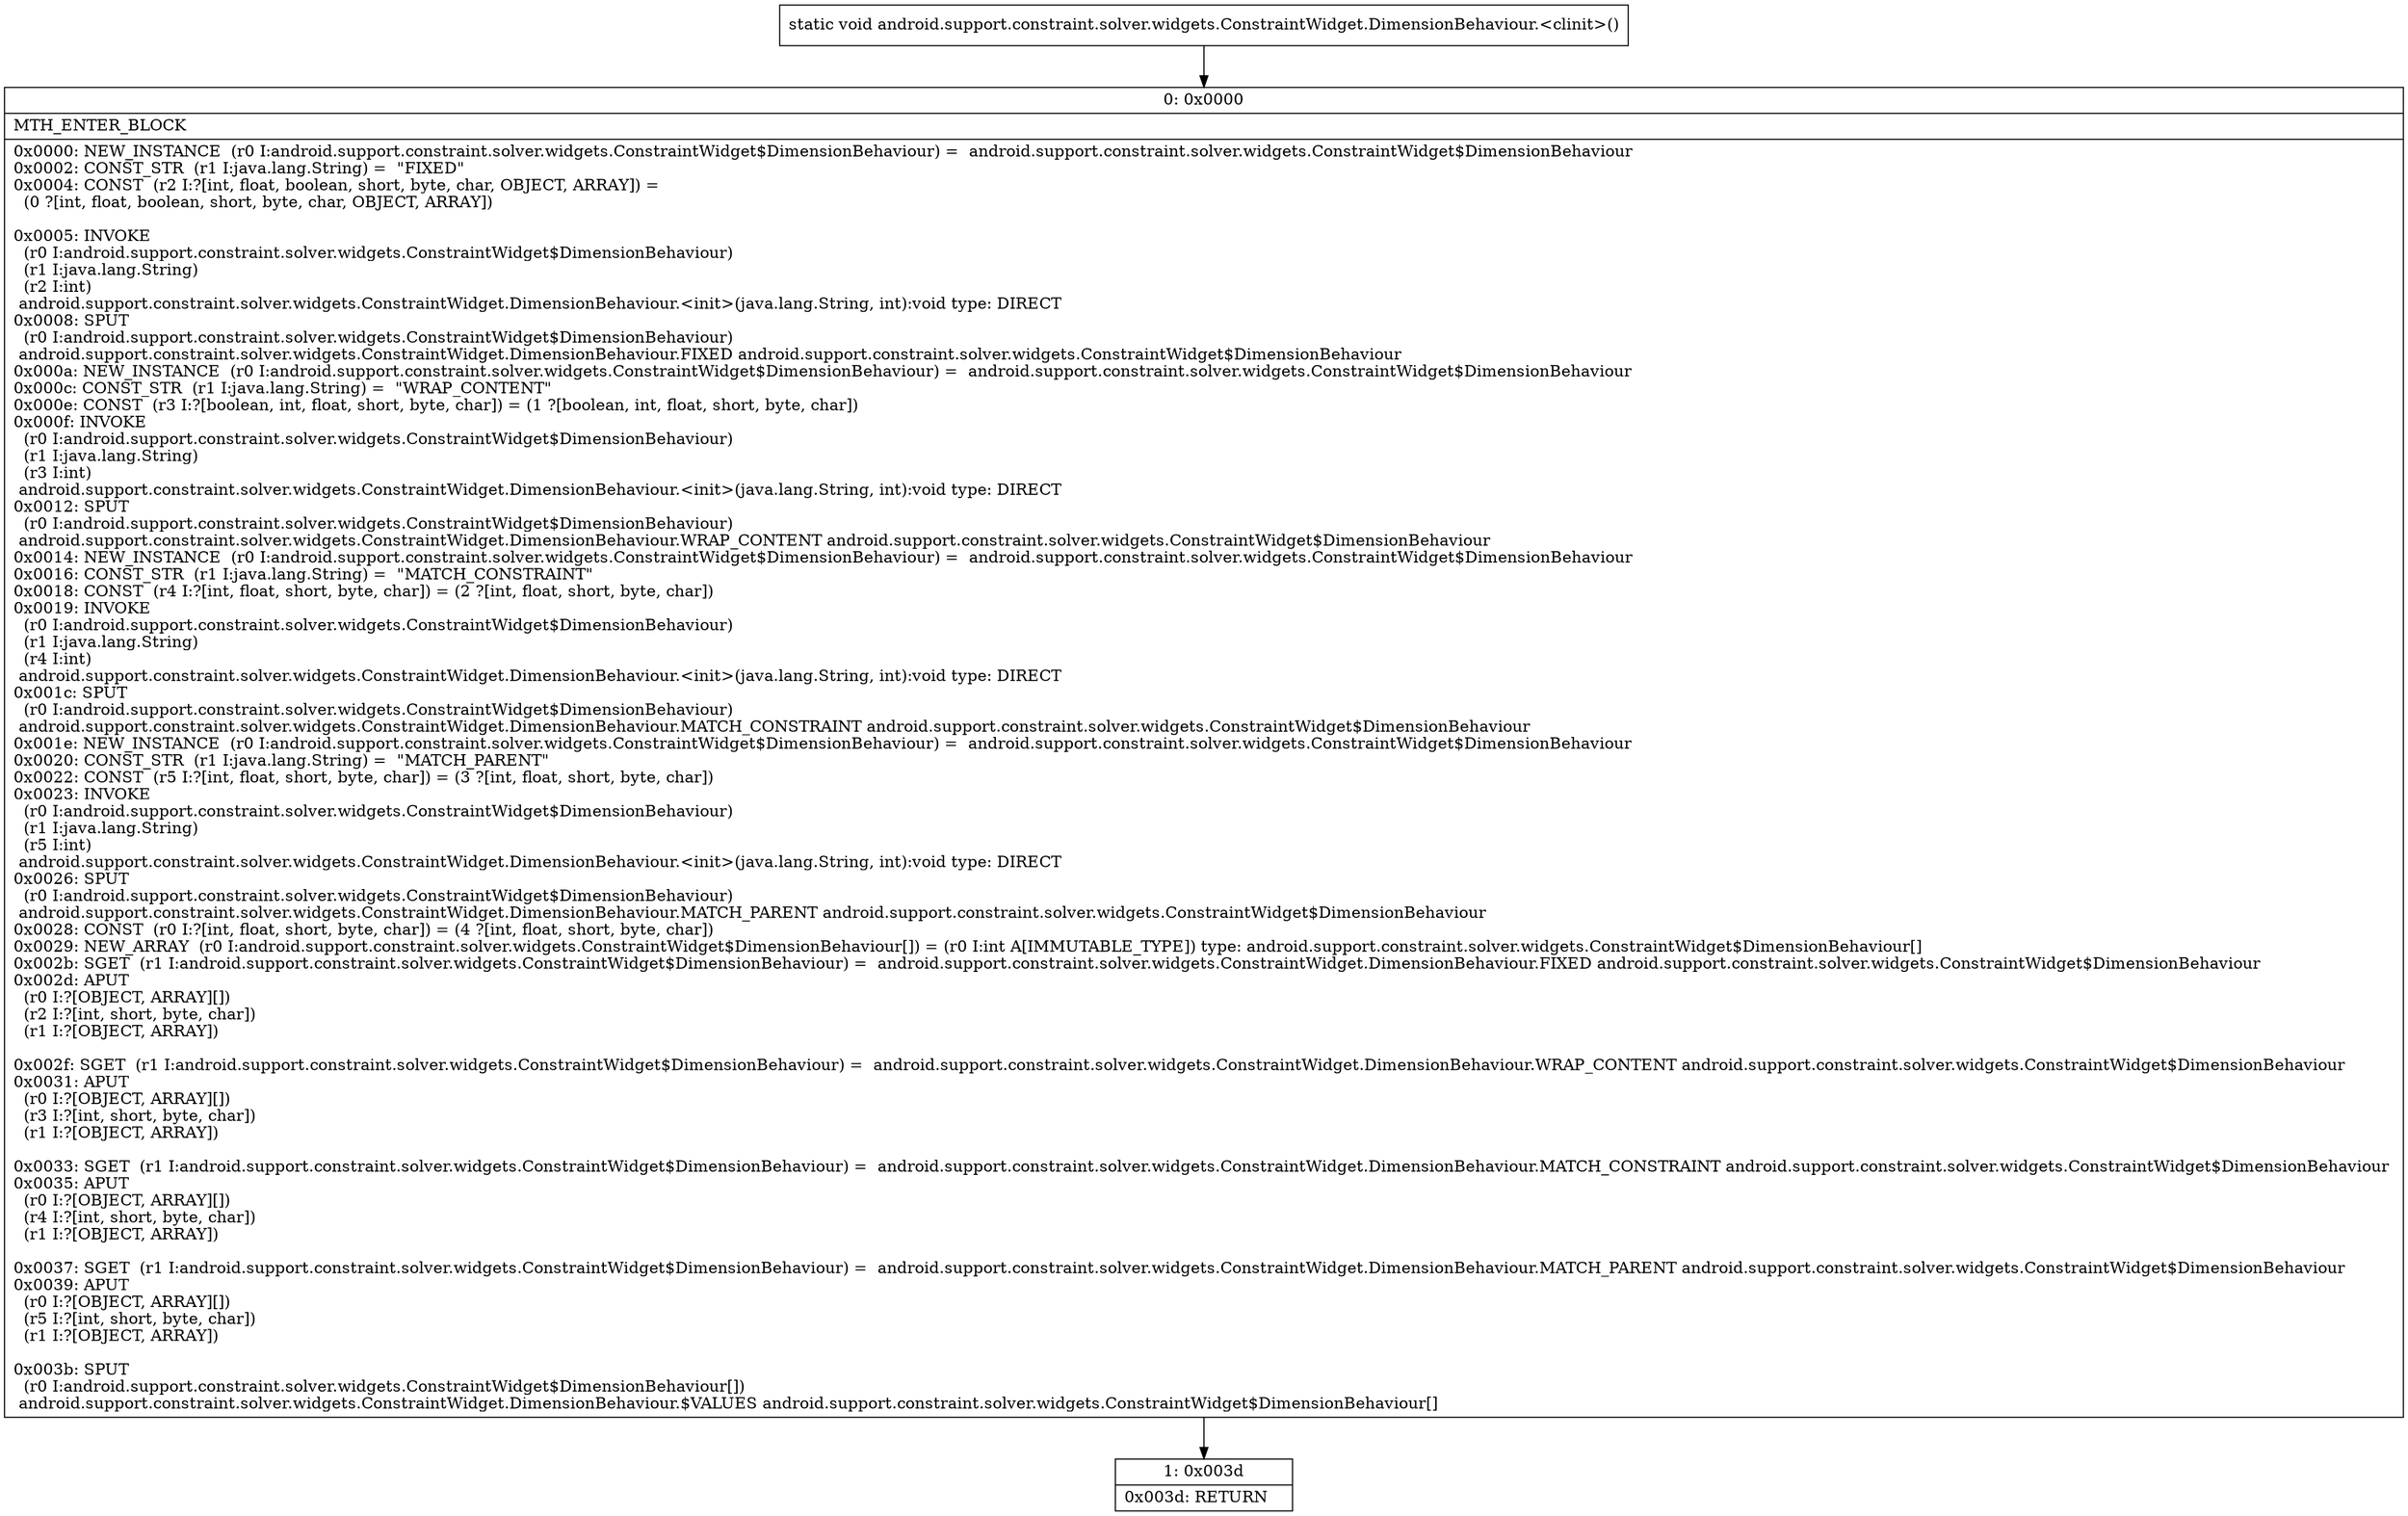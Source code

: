 digraph "CFG forandroid.support.constraint.solver.widgets.ConstraintWidget.DimensionBehaviour.\<clinit\>()V" {
Node_0 [shape=record,label="{0\:\ 0x0000|MTH_ENTER_BLOCK\l|0x0000: NEW_INSTANCE  (r0 I:android.support.constraint.solver.widgets.ConstraintWidget$DimensionBehaviour) =  android.support.constraint.solver.widgets.ConstraintWidget$DimensionBehaviour \l0x0002: CONST_STR  (r1 I:java.lang.String) =  \"FIXED\" \l0x0004: CONST  (r2 I:?[int, float, boolean, short, byte, char, OBJECT, ARRAY]) = \l  (0 ?[int, float, boolean, short, byte, char, OBJECT, ARRAY])\l \l0x0005: INVOKE  \l  (r0 I:android.support.constraint.solver.widgets.ConstraintWidget$DimensionBehaviour)\l  (r1 I:java.lang.String)\l  (r2 I:int)\l android.support.constraint.solver.widgets.ConstraintWidget.DimensionBehaviour.\<init\>(java.lang.String, int):void type: DIRECT \l0x0008: SPUT  \l  (r0 I:android.support.constraint.solver.widgets.ConstraintWidget$DimensionBehaviour)\l android.support.constraint.solver.widgets.ConstraintWidget.DimensionBehaviour.FIXED android.support.constraint.solver.widgets.ConstraintWidget$DimensionBehaviour \l0x000a: NEW_INSTANCE  (r0 I:android.support.constraint.solver.widgets.ConstraintWidget$DimensionBehaviour) =  android.support.constraint.solver.widgets.ConstraintWidget$DimensionBehaviour \l0x000c: CONST_STR  (r1 I:java.lang.String) =  \"WRAP_CONTENT\" \l0x000e: CONST  (r3 I:?[boolean, int, float, short, byte, char]) = (1 ?[boolean, int, float, short, byte, char]) \l0x000f: INVOKE  \l  (r0 I:android.support.constraint.solver.widgets.ConstraintWidget$DimensionBehaviour)\l  (r1 I:java.lang.String)\l  (r3 I:int)\l android.support.constraint.solver.widgets.ConstraintWidget.DimensionBehaviour.\<init\>(java.lang.String, int):void type: DIRECT \l0x0012: SPUT  \l  (r0 I:android.support.constraint.solver.widgets.ConstraintWidget$DimensionBehaviour)\l android.support.constraint.solver.widgets.ConstraintWidget.DimensionBehaviour.WRAP_CONTENT android.support.constraint.solver.widgets.ConstraintWidget$DimensionBehaviour \l0x0014: NEW_INSTANCE  (r0 I:android.support.constraint.solver.widgets.ConstraintWidget$DimensionBehaviour) =  android.support.constraint.solver.widgets.ConstraintWidget$DimensionBehaviour \l0x0016: CONST_STR  (r1 I:java.lang.String) =  \"MATCH_CONSTRAINT\" \l0x0018: CONST  (r4 I:?[int, float, short, byte, char]) = (2 ?[int, float, short, byte, char]) \l0x0019: INVOKE  \l  (r0 I:android.support.constraint.solver.widgets.ConstraintWidget$DimensionBehaviour)\l  (r1 I:java.lang.String)\l  (r4 I:int)\l android.support.constraint.solver.widgets.ConstraintWidget.DimensionBehaviour.\<init\>(java.lang.String, int):void type: DIRECT \l0x001c: SPUT  \l  (r0 I:android.support.constraint.solver.widgets.ConstraintWidget$DimensionBehaviour)\l android.support.constraint.solver.widgets.ConstraintWidget.DimensionBehaviour.MATCH_CONSTRAINT android.support.constraint.solver.widgets.ConstraintWidget$DimensionBehaviour \l0x001e: NEW_INSTANCE  (r0 I:android.support.constraint.solver.widgets.ConstraintWidget$DimensionBehaviour) =  android.support.constraint.solver.widgets.ConstraintWidget$DimensionBehaviour \l0x0020: CONST_STR  (r1 I:java.lang.String) =  \"MATCH_PARENT\" \l0x0022: CONST  (r5 I:?[int, float, short, byte, char]) = (3 ?[int, float, short, byte, char]) \l0x0023: INVOKE  \l  (r0 I:android.support.constraint.solver.widgets.ConstraintWidget$DimensionBehaviour)\l  (r1 I:java.lang.String)\l  (r5 I:int)\l android.support.constraint.solver.widgets.ConstraintWidget.DimensionBehaviour.\<init\>(java.lang.String, int):void type: DIRECT \l0x0026: SPUT  \l  (r0 I:android.support.constraint.solver.widgets.ConstraintWidget$DimensionBehaviour)\l android.support.constraint.solver.widgets.ConstraintWidget.DimensionBehaviour.MATCH_PARENT android.support.constraint.solver.widgets.ConstraintWidget$DimensionBehaviour \l0x0028: CONST  (r0 I:?[int, float, short, byte, char]) = (4 ?[int, float, short, byte, char]) \l0x0029: NEW_ARRAY  (r0 I:android.support.constraint.solver.widgets.ConstraintWidget$DimensionBehaviour[]) = (r0 I:int A[IMMUTABLE_TYPE]) type: android.support.constraint.solver.widgets.ConstraintWidget$DimensionBehaviour[] \l0x002b: SGET  (r1 I:android.support.constraint.solver.widgets.ConstraintWidget$DimensionBehaviour) =  android.support.constraint.solver.widgets.ConstraintWidget.DimensionBehaviour.FIXED android.support.constraint.solver.widgets.ConstraintWidget$DimensionBehaviour \l0x002d: APUT  \l  (r0 I:?[OBJECT, ARRAY][])\l  (r2 I:?[int, short, byte, char])\l  (r1 I:?[OBJECT, ARRAY])\l \l0x002f: SGET  (r1 I:android.support.constraint.solver.widgets.ConstraintWidget$DimensionBehaviour) =  android.support.constraint.solver.widgets.ConstraintWidget.DimensionBehaviour.WRAP_CONTENT android.support.constraint.solver.widgets.ConstraintWidget$DimensionBehaviour \l0x0031: APUT  \l  (r0 I:?[OBJECT, ARRAY][])\l  (r3 I:?[int, short, byte, char])\l  (r1 I:?[OBJECT, ARRAY])\l \l0x0033: SGET  (r1 I:android.support.constraint.solver.widgets.ConstraintWidget$DimensionBehaviour) =  android.support.constraint.solver.widgets.ConstraintWidget.DimensionBehaviour.MATCH_CONSTRAINT android.support.constraint.solver.widgets.ConstraintWidget$DimensionBehaviour \l0x0035: APUT  \l  (r0 I:?[OBJECT, ARRAY][])\l  (r4 I:?[int, short, byte, char])\l  (r1 I:?[OBJECT, ARRAY])\l \l0x0037: SGET  (r1 I:android.support.constraint.solver.widgets.ConstraintWidget$DimensionBehaviour) =  android.support.constraint.solver.widgets.ConstraintWidget.DimensionBehaviour.MATCH_PARENT android.support.constraint.solver.widgets.ConstraintWidget$DimensionBehaviour \l0x0039: APUT  \l  (r0 I:?[OBJECT, ARRAY][])\l  (r5 I:?[int, short, byte, char])\l  (r1 I:?[OBJECT, ARRAY])\l \l0x003b: SPUT  \l  (r0 I:android.support.constraint.solver.widgets.ConstraintWidget$DimensionBehaviour[])\l android.support.constraint.solver.widgets.ConstraintWidget.DimensionBehaviour.$VALUES android.support.constraint.solver.widgets.ConstraintWidget$DimensionBehaviour[] \l}"];
Node_1 [shape=record,label="{1\:\ 0x003d|0x003d: RETURN   \l}"];
MethodNode[shape=record,label="{static void android.support.constraint.solver.widgets.ConstraintWidget.DimensionBehaviour.\<clinit\>() }"];
MethodNode -> Node_0;
Node_0 -> Node_1;
}

